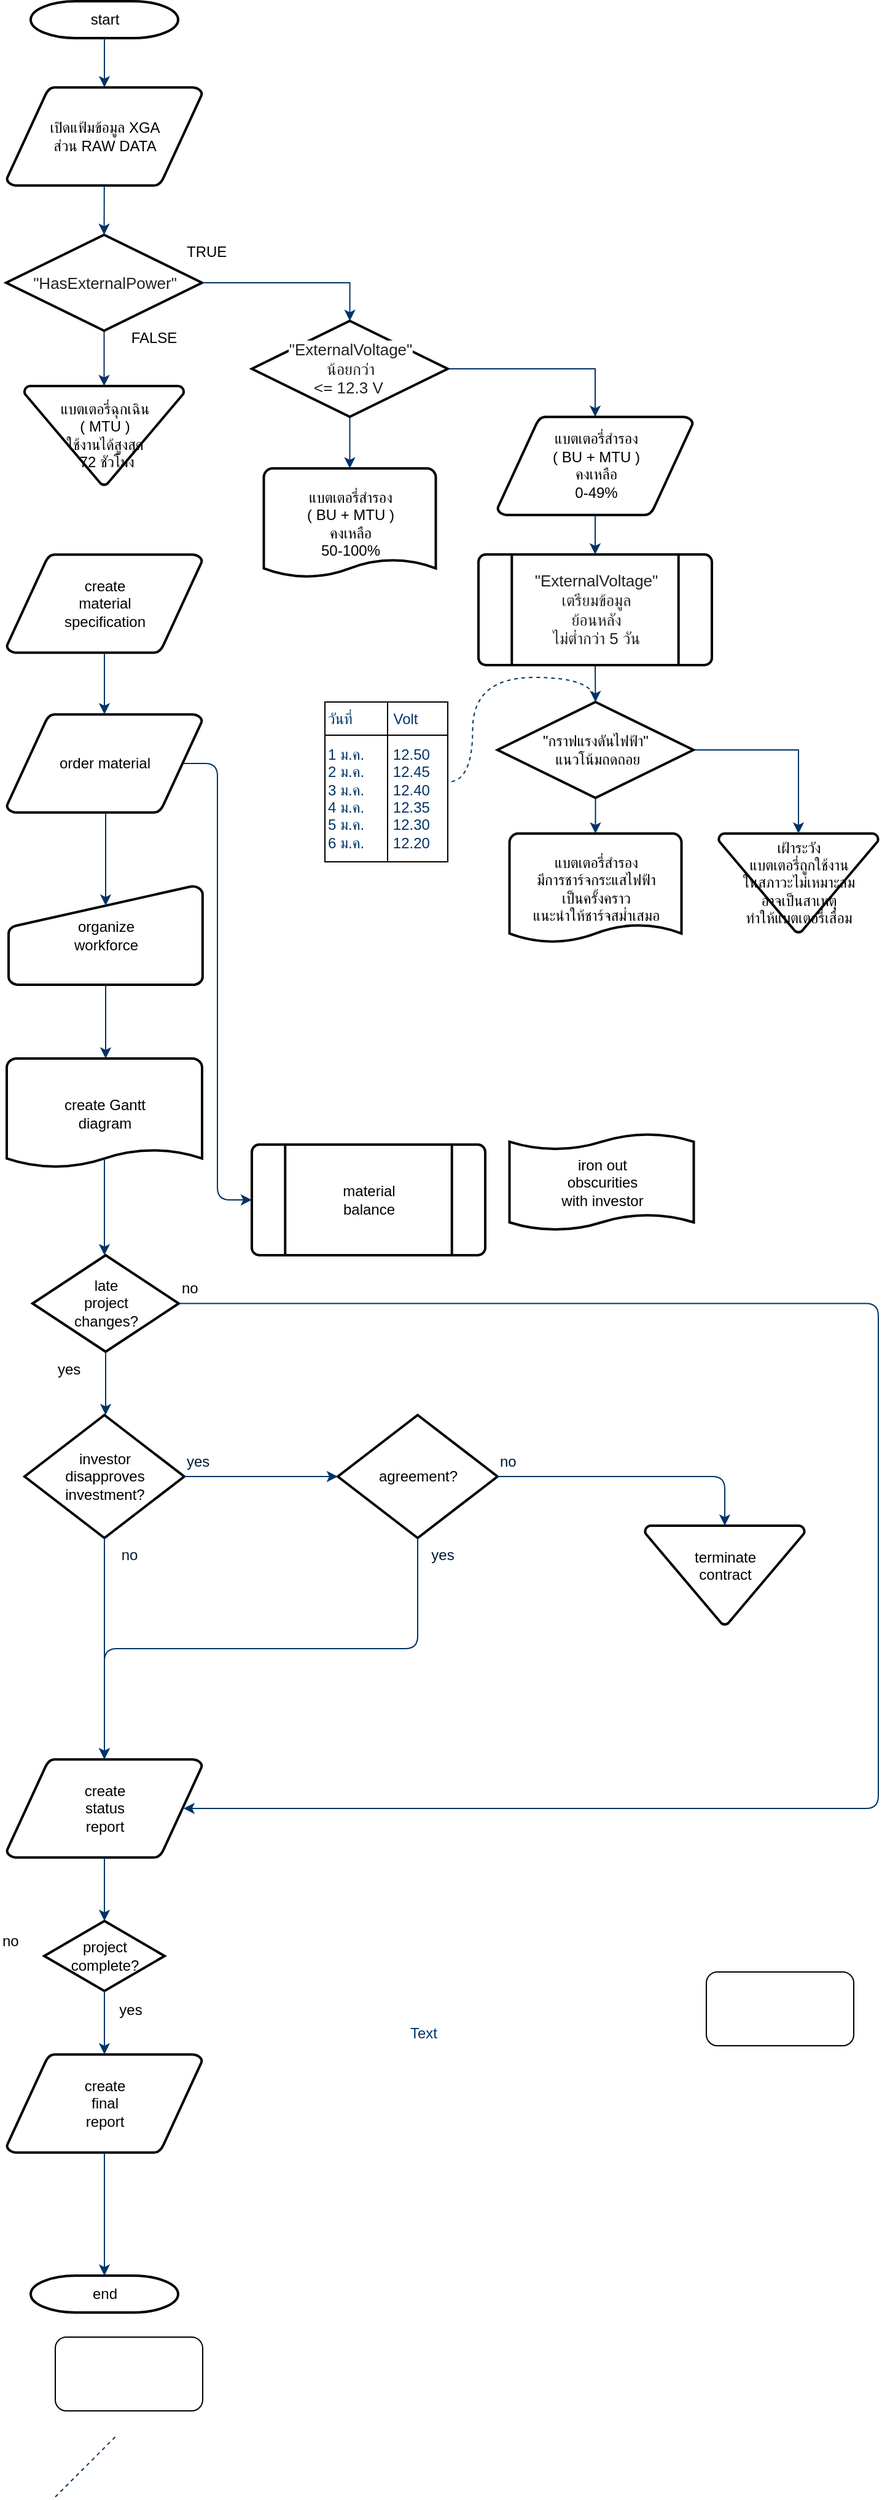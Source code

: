 <mxfile version="12.5.8" type="github">
  <diagram id="6a731a19-8d31-9384-78a2-239565b7b9f0" name="Page-1">
    <mxGraphModel dx="868" dy="482" grid="1" gridSize="10" guides="1" tooltips="1" connect="1" arrows="1" fold="1" page="1" pageScale="1" pageWidth="827" pageHeight="1169" background="#ffffff" math="0" shadow="0">
      <root>
        <mxCell id="0"/>
        <mxCell id="1" parent="0"/>
        <mxCell id="2" value="start" style="shape=mxgraph.flowchart.terminator;strokeWidth=2;gradientColor=none;gradientDirection=north;fontStyle=0;html=1;" parent="1" vertex="1">
          <mxGeometry x="260" y="60" width="120" height="30" as="geometry"/>
        </mxCell>
        <mxCell id="3" value="เปิดแฟ้มข้อมูล XGA &lt;br&gt;ส่วน RAW DATA" style="shape=mxgraph.flowchart.data;strokeWidth=2;gradientColor=none;gradientDirection=north;fontStyle=0;html=1;" parent="1" vertex="1">
          <mxGeometry x="240.5" y="130" width="159" height="80" as="geometry"/>
        </mxCell>
        <mxCell id="4" value="create&#xa;material&#xa;specification" style="shape=mxgraph.flowchart.data;strokeWidth=2;gradientColor=none;gradientDirection=north;fontStyle=0;html=1;" parent="1" vertex="1">
          <mxGeometry x="240.5" y="510" width="159" height="80" as="geometry"/>
        </mxCell>
        <mxCell id="6H0UAOoWNLqQX3c4M_eM-56" style="edgeStyle=orthogonalEdgeStyle;rounded=0;orthogonalLoop=1;jettySize=auto;html=1;exitX=0.5;exitY=1;exitDx=0;exitDy=0;exitPerimeter=0;entryX=0.5;entryY=0;entryDx=0;entryDy=0;entryPerimeter=0;strokeColor=#003366;" edge="1" parent="1" source="6" target="6H0UAOoWNLqQX3c4M_eM-55">
          <mxGeometry relative="1" as="geometry"/>
        </mxCell>
        <mxCell id="6" value="&lt;span style=&quot;color: rgb(34 , 34 , 34) ; font-family: &amp;#34;arial&amp;#34; , &amp;#34;helvetica&amp;#34; , sans-serif ; font-size: small ; white-space: normal ; background-color: rgb(255 , 255 , 255)&quot;&gt;&quot;HasExternalPower&quot;&lt;/span&gt;" style="shape=mxgraph.flowchart.decision;strokeWidth=2;gradientColor=none;gradientDirection=north;fontStyle=0;html=1;" parent="1" vertex="1">
          <mxGeometry x="240" y="250" width="159.5" height="78" as="geometry"/>
        </mxCell>
        <mxCell id="7" style="fontStyle=1;strokeColor=#003366;strokeWidth=1;html=1;" parent="1" source="2" target="3" edge="1">
          <mxGeometry relative="1" as="geometry"/>
        </mxCell>
        <mxCell id="9" style="entryX=0.5;entryY=0;entryPerimeter=0;fontStyle=1;strokeColor=#003366;strokeWidth=1;html=1;" parent="1" source="3" target="6" edge="1">
          <mxGeometry relative="1" as="geometry">
            <mxPoint x="320" y="330" as="sourcePoint"/>
          </mxGeometry>
        </mxCell>
        <mxCell id="6H0UAOoWNLqQX3c4M_eM-58" style="edgeStyle=orthogonalEdgeStyle;rounded=0;orthogonalLoop=1;jettySize=auto;html=1;entryX=0.5;entryY=0;entryDx=0;entryDy=0;entryPerimeter=0;strokeColor=#003366;exitX=1;exitY=0.5;exitDx=0;exitDy=0;exitPerimeter=0;" edge="1" parent="1" source="6" target="6H0UAOoWNLqQX3c4M_eM-57">
          <mxGeometry relative="1" as="geometry"/>
        </mxCell>
        <mxCell id="11" value="TRUE" style="text;fontStyle=0;html=1;strokeColor=none;gradientColor=none;fillColor=none;strokeWidth=2;" parent="1" vertex="1">
          <mxGeometry x="385" y="250" width="40" height="26" as="geometry"/>
        </mxCell>
        <mxCell id="13" value="order material" style="shape=mxgraph.flowchart.data;strokeWidth=2;gradientColor=none;gradientDirection=north;fontStyle=0;html=1;" parent="1" vertex="1">
          <mxGeometry x="240.5" y="640" width="159" height="80" as="geometry"/>
        </mxCell>
        <mxCell id="14" value="FALSE" style="text;fontStyle=0;html=1;strokeColor=none;gradientColor=none;fillColor=none;strokeWidth=2;align=center;" parent="1" vertex="1">
          <mxGeometry x="340" y="320" width="40" height="26" as="geometry"/>
        </mxCell>
        <mxCell id="15" value="แบตเตอรี่สำรอง&lt;br&gt;( BU + MTU )&lt;br&gt;คงเหลือ&lt;br&gt;50-100%" style="shape=mxgraph.flowchart.document;strokeWidth=2;gradientColor=none;gradientDirection=north;fontStyle=0;html=1;" parent="1" vertex="1">
          <mxGeometry x="449.75" y="440" width="140" height="90" as="geometry"/>
        </mxCell>
        <mxCell id="17" value="" style="edgeStyle=elbowEdgeStyle;elbow=horizontal;fontStyle=1;strokeColor=#003366;strokeWidth=1;html=1;" parent="1" source="4" target="13" edge="1">
          <mxGeometry width="100" height="100" as="geometry">
            <mxPoint y="100" as="sourcePoint"/>
            <mxPoint x="100" as="targetPoint"/>
          </mxGeometry>
        </mxCell>
        <mxCell id="18" value="material&#xa;balance" style="shape=mxgraph.flowchart.predefined_process;strokeWidth=2;gradientColor=none;gradientDirection=north;fontStyle=0;html=1;" parent="1" vertex="1">
          <mxGeometry x="440" y="990" width="190" height="90" as="geometry"/>
        </mxCell>
        <mxCell id="19" value="" style="edgeStyle=elbowEdgeStyle;elbow=horizontal;exitX=0.905;exitY=0.5;exitPerimeter=0;fontStyle=1;strokeColor=#003366;strokeWidth=1;html=1;" parent="1" source="13" target="18" edge="1">
          <mxGeometry width="100" height="100" as="geometry">
            <mxPoint y="100" as="sourcePoint"/>
            <mxPoint x="100" as="targetPoint"/>
          </mxGeometry>
        </mxCell>
        <mxCell id="20" value="organize &#xa;workforce" style="shape=mxgraph.flowchart.manual_input;strokeWidth=2;gradientColor=none;gradientDirection=north;fontStyle=0;html=1;" parent="1" vertex="1">
          <mxGeometry x="242" y="780" width="158" height="80" as="geometry"/>
        </mxCell>
        <mxCell id="21" value="" style="edgeStyle=elbowEdgeStyle;elbow=horizontal;entryX=0.5;entryY=0.195;entryPerimeter=0;fontStyle=1;strokeColor=#003366;strokeWidth=1;html=1;" parent="1" source="13" target="20" edge="1">
          <mxGeometry width="100" height="100" as="geometry">
            <mxPoint y="100" as="sourcePoint"/>
            <mxPoint x="100" as="targetPoint"/>
          </mxGeometry>
        </mxCell>
        <mxCell id="22" value="create Gantt&#xa;diagram" style="shape=mxgraph.flowchart.document;strokeWidth=2;gradientColor=none;gradientDirection=north;fontStyle=0;html=1;" parent="1" vertex="1">
          <mxGeometry x="240.5" y="920" width="159" height="90" as="geometry"/>
        </mxCell>
        <mxCell id="23" value="" style="edgeStyle=elbowEdgeStyle;elbow=horizontal;exitX=0.5;exitY=1;exitPerimeter=0;fontStyle=1;strokeColor=#003366;strokeWidth=1;html=1;" parent="1" source="20" target="22" edge="1">
          <mxGeometry width="100" height="100" as="geometry">
            <mxPoint y="100" as="sourcePoint"/>
            <mxPoint x="100" as="targetPoint"/>
          </mxGeometry>
        </mxCell>
        <mxCell id="24" value="late&#xa;project&#xa;changes?" style="shape=mxgraph.flowchart.decision;strokeWidth=2;gradientColor=none;gradientDirection=north;fontStyle=0;html=1;" parent="1" vertex="1">
          <mxGeometry x="261.5" y="1080" width="119" height="78.5" as="geometry"/>
        </mxCell>
        <mxCell id="25" value="" style="edgeStyle=elbowEdgeStyle;elbow=horizontal;exitX=0.5;exitY=0.9;exitPerimeter=0;fontStyle=1;strokeColor=#003366;strokeWidth=1;html=1;" parent="1" source="22" target="24" edge="1">
          <mxGeometry width="100" height="100" as="geometry">
            <mxPoint y="100" as="sourcePoint"/>
            <mxPoint x="100" as="targetPoint"/>
          </mxGeometry>
        </mxCell>
        <mxCell id="27" value="yes" style="text;fontStyle=0;html=1;strokeColor=none;gradientColor=none;fillColor=none;strokeWidth=2;" parent="1" vertex="1">
          <mxGeometry x="280" y="1158.5" width="40" height="26" as="geometry"/>
        </mxCell>
        <mxCell id="28" value="investor&#xa;disapproves&#xa; investment?" style="shape=mxgraph.flowchart.decision;strokeWidth=2;gradientColor=none;gradientDirection=north;fontStyle=0;html=1;" parent="1" vertex="1">
          <mxGeometry x="255" y="1210" width="130" height="100" as="geometry"/>
        </mxCell>
        <mxCell id="29" value="agreement?" style="shape=mxgraph.flowchart.decision;strokeWidth=2;gradientColor=none;gradientDirection=north;fontStyle=0;html=1;" parent="1" vertex="1">
          <mxGeometry x="510" y="1210" width="130" height="100" as="geometry"/>
        </mxCell>
        <mxCell id="30" value="" style="edgeStyle=elbowEdgeStyle;elbow=horizontal;exitX=0.5;exitY=1;exitPerimeter=0;fontStyle=1;strokeColor=#003366;strokeWidth=1;html=1;" parent="1" source="24" target="28" edge="1">
          <mxGeometry width="100" height="100" as="geometry">
            <mxPoint y="100" as="sourcePoint"/>
            <mxPoint x="100" as="targetPoint"/>
          </mxGeometry>
        </mxCell>
        <mxCell id="31" value="" style="edgeStyle=elbowEdgeStyle;elbow=horizontal;exitX=1;exitY=0.5;exitPerimeter=0;entryX=0;entryY=0.5;entryPerimeter=0;fontStyle=1;strokeColor=#003366;strokeWidth=1;html=1;" parent="1" source="28" target="29" edge="1">
          <mxGeometry width="100" height="100" as="geometry">
            <mxPoint y="100" as="sourcePoint"/>
            <mxPoint x="100" as="targetPoint"/>
          </mxGeometry>
        </mxCell>
        <mxCell id="32" value="terminate&#xa;contract&#xa;" style="shape=mxgraph.flowchart.merge_or_storage;strokeWidth=2;gradientColor=none;gradientDirection=north;fontStyle=0;html=1;" parent="1" vertex="1">
          <mxGeometry x="760" y="1300" width="130" height="80.5" as="geometry"/>
        </mxCell>
        <mxCell id="33" value="" style="edgeStyle=elbowEdgeStyle;elbow=vertical;exitX=1;exitY=0.5;exitPerimeter=0;entryX=0.5;entryY=0;entryPerimeter=0;fontStyle=1;strokeColor=#003366;strokeWidth=1;html=1;" parent="1" source="29" target="32" edge="1">
          <mxGeometry width="100" height="100" as="geometry">
            <mxPoint y="100" as="sourcePoint"/>
            <mxPoint x="100" as="targetPoint"/>
            <Array as="points">
              <mxPoint x="740" y="1260"/>
            </Array>
          </mxGeometry>
        </mxCell>
        <mxCell id="34" value="create&#xa;status&#xa;report" style="shape=mxgraph.flowchart.data;strokeWidth=2;gradientColor=none;gradientDirection=north;fontStyle=0;html=1;" parent="1" vertex="1">
          <mxGeometry x="240.5" y="1490" width="159" height="80" as="geometry"/>
        </mxCell>
        <mxCell id="35" value="" style="edgeStyle=elbowEdgeStyle;elbow=vertical;exitX=0.5;exitY=1;exitPerimeter=0;fontColor=#001933;fontStyle=1;strokeColor=#003366;strokeWidth=1;html=1;" parent="1" source="28" target="34" edge="1">
          <mxGeometry width="100" height="100" as="geometry">
            <mxPoint y="100" as="sourcePoint"/>
            <mxPoint x="100" as="targetPoint"/>
          </mxGeometry>
        </mxCell>
        <mxCell id="36" value="" style="edgeStyle=elbowEdgeStyle;elbow=vertical;exitX=0.5;exitY=1;exitPerimeter=0;entryX=0.5;entryY=0;entryPerimeter=0;fontStyle=1;strokeColor=#003366;strokeWidth=1;html=1;" parent="1" source="29" target="34" edge="1">
          <mxGeometry width="100" height="100" as="geometry">
            <mxPoint y="100" as="sourcePoint"/>
            <mxPoint x="100" as="targetPoint"/>
          </mxGeometry>
        </mxCell>
        <mxCell id="37" value="project&#xa;complete?" style="shape=mxgraph.flowchart.decision;strokeWidth=2;gradientColor=none;gradientDirection=north;fontStyle=0;html=1;" parent="1" vertex="1">
          <mxGeometry x="271" y="1621.5" width="98" height="57" as="geometry"/>
        </mxCell>
        <mxCell id="38" value="create&#xa;final&#xa;report" style="shape=mxgraph.flowchart.data;strokeWidth=2;gradientColor=none;gradientDirection=north;fontStyle=0;html=1;" parent="1" vertex="1">
          <mxGeometry x="240.5" y="1730" width="159" height="80" as="geometry"/>
        </mxCell>
        <mxCell id="6H0UAOoWNLqQX3c4M_eM-69" style="edgeStyle=orthogonalEdgeStyle;rounded=0;orthogonalLoop=1;jettySize=auto;html=1;exitX=0.5;exitY=1;exitDx=0;exitDy=0;exitPerimeter=0;entryX=0.5;entryY=0;entryDx=0;entryDy=0;entryPerimeter=0;strokeColor=#003366;fontColor=#003366;" edge="1" parent="1" source="39" target="6H0UAOoWNLqQX3c4M_eM-67">
          <mxGeometry relative="1" as="geometry"/>
        </mxCell>
        <mxCell id="39" value="&lt;span style=&quot;color: rgb(34 , 34 , 34) ; font-family: &amp;#34;arial&amp;#34; , &amp;#34;helvetica&amp;#34; , sans-serif ; font-size: small ; white-space: normal ; background-color: rgb(255 , 255 , 255)&quot;&gt;&quot;&lt;/span&gt;&lt;span style=&quot;color: rgb(34 , 34 , 34) ; font-family: &amp;#34;arial&amp;#34; , &amp;#34;helvetica&amp;#34; , sans-serif ; font-size: small ; white-space: normal ; background-color: rgb(255 , 255 , 255)&quot;&gt;ExternalVoltage&lt;/span&gt;&lt;span style=&quot;color: rgb(34 , 34 , 34) ; font-family: &amp;#34;arial&amp;#34; , &amp;#34;helvetica&amp;#34; , sans-serif ; font-size: small ; white-space: normal ; background-color: rgb(255 , 255 , 255)&quot;&gt;&quot;&lt;br&gt;เตรียมข้อมูล&lt;br&gt;ย้อนหลัง &lt;br&gt;ไม่ต่ำกว่า 5 วัน&lt;/span&gt;" style="shape=mxgraph.flowchart.predefined_process;strokeWidth=2;gradientColor=none;gradientDirection=north;fontStyle=0;html=1;" parent="1" vertex="1">
          <mxGeometry x="624.5" y="510" width="190" height="90" as="geometry"/>
        </mxCell>
        <mxCell id="40" value="end" style="shape=mxgraph.flowchart.terminator;strokeWidth=2;gradientColor=none;gradientDirection=north;fontStyle=0;html=1;" parent="1" vertex="1">
          <mxGeometry x="260" y="1910" width="120" height="30" as="geometry"/>
        </mxCell>
        <mxCell id="41" value="" style="edgeStyle=elbowEdgeStyle;elbow=vertical;exitX=0.5;exitY=1;exitPerimeter=0;entryX=0.5;entryY=0;entryPerimeter=0;fontStyle=1;strokeColor=#003366;strokeWidth=1;html=1;" parent="1" source="34" target="37" edge="1">
          <mxGeometry width="100" height="100" as="geometry">
            <mxPoint y="100" as="sourcePoint"/>
            <mxPoint x="100" as="targetPoint"/>
          </mxGeometry>
        </mxCell>
        <mxCell id="42" value="" style="edgeStyle=elbowEdgeStyle;elbow=vertical;exitX=0.5;exitY=1;exitPerimeter=0;entryX=0.5;entryY=0;entryPerimeter=0;fontStyle=1;strokeColor=#003366;strokeWidth=1;html=1;" parent="1" source="37" target="38" edge="1">
          <mxGeometry width="100" height="100" as="geometry">
            <mxPoint y="100" as="sourcePoint"/>
            <mxPoint x="100" as="targetPoint"/>
          </mxGeometry>
        </mxCell>
        <mxCell id="43" value="" style="edgeStyle=elbowEdgeStyle;elbow=vertical;exitX=0.5;exitY=1;exitPerimeter=0;entryX=0.5;entryY=0;entryPerimeter=0;fontStyle=1;strokeColor=#003366;strokeWidth=1;html=1;" parent="1" source="38" target="40" edge="1">
          <mxGeometry width="100" height="100" as="geometry">
            <mxPoint y="100" as="sourcePoint"/>
            <mxPoint x="100" as="targetPoint"/>
          </mxGeometry>
        </mxCell>
        <mxCell id="45" value="" style="edgeStyle=elbowEdgeStyle;elbow=horizontal;exitX=1;exitY=0.5;exitPerimeter=0;entryX=0.905;entryY=0.5;entryPerimeter=0;fontStyle=1;strokeColor=#003366;strokeWidth=1;html=1;" parent="1" source="24" target="34" edge="1">
          <mxGeometry width="100" height="100" as="geometry">
            <mxPoint y="100" as="sourcePoint"/>
            <mxPoint x="100" as="targetPoint"/>
            <Array as="points">
              <mxPoint x="950" y="1320"/>
            </Array>
          </mxGeometry>
        </mxCell>
        <mxCell id="46" value="no" style="text;fontStyle=0;html=1;strokeColor=none;gradientColor=none;fillColor=none;strokeWidth=2;" parent="1" vertex="1">
          <mxGeometry x="380.5" y="1093.25" width="40" height="26" as="geometry"/>
        </mxCell>
        <mxCell id="47" value="yes" style="text;fontColor=#001933;fontStyle=0;html=1;strokeColor=none;gradientColor=none;fillColor=none;strokeWidth=2;" parent="1" vertex="1">
          <mxGeometry x="385" y="1234" width="40" height="26" as="geometry"/>
        </mxCell>
        <mxCell id="48" value="no" style="text;fontColor=#001933;fontStyle=0;html=1;strokeColor=none;gradientColor=none;fillColor=none;strokeWidth=2;align=center;" parent="1" vertex="1">
          <mxGeometry x="320" y="1310" width="40" height="26" as="geometry"/>
        </mxCell>
        <mxCell id="49" value="yes" style="text;fontColor=#001933;fontStyle=0;html=1;strokeColor=none;gradientColor=none;fillColor=none;strokeWidth=2;align=center;" parent="1" vertex="1">
          <mxGeometry x="575" y="1310" width="40" height="26" as="geometry"/>
        </mxCell>
        <mxCell id="50" value="no" style="text;fontColor=#001933;fontStyle=0;html=1;strokeColor=none;gradientColor=none;fillColor=none;strokeWidth=2;" parent="1" vertex="1">
          <mxGeometry x="640" y="1234" width="40" height="26" as="geometry"/>
        </mxCell>
        <mxCell id="51" value="iron out&#xa;obscurities &#xa;with investor" style="shape=mxgraph.flowchart.paper_tape;strokeWidth=2;gradientColor=none;gradientDirection=north;fontStyle=0;html=1;" parent="1" vertex="1">
          <mxGeometry x="649.75" y="980" width="150" height="81" as="geometry"/>
        </mxCell>
        <mxCell id="53" value="yes" style="text;fontStyle=0;html=1;strokeColor=none;gradientColor=none;fillColor=none;strokeWidth=2;align=center;" parent="1" vertex="1">
          <mxGeometry x="321" y="1680" width="40" height="26" as="geometry"/>
        </mxCell>
        <mxCell id="55" value="no" style="text;fontStyle=0;html=1;strokeColor=none;gradientColor=none;fillColor=none;strokeWidth=2;" parent="1" vertex="1">
          <mxGeometry x="235" y="1624" width="40" height="26" as="geometry"/>
        </mxCell>
        <mxCell id="6H0UAOoWNLqQX3c4M_eM-55" value="แบตเตอรี่ฉุกเฉิน &lt;br&gt;( MTU )&lt;br&gt;ใช้งานได้สูงสุด&lt;br&gt;&amp;nbsp;72 ชัวโมง" style="shape=mxgraph.flowchart.merge_or_storage;strokeWidth=2;gradientColor=none;gradientDirection=north;fontStyle=0;html=1;" vertex="1" parent="1">
          <mxGeometry x="254.75" y="373" width="130" height="80.5" as="geometry"/>
        </mxCell>
        <mxCell id="6H0UAOoWNLqQX3c4M_eM-64" style="edgeStyle=orthogonalEdgeStyle;rounded=0;orthogonalLoop=1;jettySize=auto;html=1;exitX=1;exitY=0.5;exitDx=0;exitDy=0;exitPerimeter=0;entryX=0.5;entryY=0;entryDx=0;entryDy=0;entryPerimeter=0;strokeColor=#003366;" edge="1" parent="1" source="6H0UAOoWNLqQX3c4M_eM-57" target="6H0UAOoWNLqQX3c4M_eM-61">
          <mxGeometry relative="1" as="geometry"/>
        </mxCell>
        <mxCell id="6H0UAOoWNLqQX3c4M_eM-72" style="edgeStyle=orthogonalEdgeStyle;rounded=0;orthogonalLoop=1;jettySize=auto;html=1;exitX=0.5;exitY=1;exitDx=0;exitDy=0;exitPerimeter=0;entryX=0.5;entryY=0;entryDx=0;entryDy=0;entryPerimeter=0;strokeColor=#003366;fontColor=#003366;" edge="1" parent="1" source="6H0UAOoWNLqQX3c4M_eM-57" target="15">
          <mxGeometry relative="1" as="geometry"/>
        </mxCell>
        <mxCell id="6H0UAOoWNLqQX3c4M_eM-57" value="&lt;span style=&quot;color: rgb(34 , 34 , 34) ; font-family: &amp;#34;arial&amp;#34; , &amp;#34;helvetica&amp;#34; , sans-serif ; font-size: small ; white-space: normal ; background-color: rgb(255 , 255 , 255)&quot;&gt;&quot;&lt;/span&gt;&lt;span style=&quot;color: rgb(34 , 34 , 34) ; font-family: &amp;#34;arial&amp;#34; , &amp;#34;helvetica&amp;#34; , sans-serif ; font-size: small ; white-space: normal ; background-color: rgb(255 , 255 , 255)&quot;&gt;ExternalVoltage&lt;/span&gt;&lt;span style=&quot;color: rgb(34 , 34 , 34) ; font-family: &amp;#34;arial&amp;#34; , &amp;#34;helvetica&amp;#34; , sans-serif ; font-size: small ; white-space: normal ; background-color: rgb(255 , 255 , 255)&quot;&gt;&quot;&lt;br&gt;น้อยกว่า&lt;br&gt;&amp;lt;= 12.3 V&amp;nbsp;&lt;br&gt;&lt;/span&gt;" style="shape=mxgraph.flowchart.decision;strokeWidth=2;gradientColor=none;gradientDirection=north;fontStyle=0;html=1;" vertex="1" parent="1">
          <mxGeometry x="440" y="320" width="159.5" height="78" as="geometry"/>
        </mxCell>
        <mxCell id="6H0UAOoWNLqQX3c4M_eM-59" value="เฝ้าระวัง&lt;br&gt;แบตเตอรี่ถูกใช้งาน&lt;br&gt;ในสภาวะไม่เหมาะสม&lt;br&gt;อาจเป็นสาเหตุ&lt;br&gt;ทำให้แบตเตอรี่เสื่อม" style="shape=mxgraph.flowchart.merge_or_storage;strokeWidth=2;gradientColor=none;gradientDirection=north;fontStyle=0;html=1;" vertex="1" parent="1">
          <mxGeometry x="820" y="737" width="130" height="80.5" as="geometry"/>
        </mxCell>
        <mxCell id="6H0UAOoWNLqQX3c4M_eM-68" style="edgeStyle=orthogonalEdgeStyle;rounded=0;orthogonalLoop=1;jettySize=auto;html=1;exitX=0.5;exitY=1;exitDx=0;exitDy=0;exitPerimeter=0;entryX=0.5;entryY=0;entryDx=0;entryDy=0;entryPerimeter=0;strokeColor=#003366;fontColor=#003366;" edge="1" parent="1" source="6H0UAOoWNLqQX3c4M_eM-61" target="39">
          <mxGeometry relative="1" as="geometry"/>
        </mxCell>
        <mxCell id="6H0UAOoWNLqQX3c4M_eM-61" value="แบตเตอรี่สำรอง&lt;br&gt;( BU + MTU )&lt;br&gt;คงเหลือ&lt;br&gt;0-49%&lt;span style=&quot;color: rgb(34 , 34 , 34) ; font-family: &amp;#34;arial&amp;#34; , &amp;#34;helvetica&amp;#34; , sans-serif ; font-size: small ; white-space: normal ; background-color: rgb(255 , 255 , 255)&quot;&gt;&lt;br&gt;&lt;/span&gt;" style="shape=mxgraph.flowchart.data;strokeWidth=2;gradientColor=none;gradientDirection=north;fontStyle=0;html=1;" vertex="1" parent="1">
          <mxGeometry x="640" y="398" width="159" height="80" as="geometry"/>
        </mxCell>
        <mxCell id="6H0UAOoWNLqQX3c4M_eM-65" value="" style="rounded=1;whiteSpace=wrap;html=1;" vertex="1" parent="1">
          <mxGeometry x="280" y="1960" width="120" height="60" as="geometry"/>
        </mxCell>
        <mxCell id="6H0UAOoWNLqQX3c4M_eM-66" value="" style="rounded=1;whiteSpace=wrap;html=1;" vertex="1" parent="1">
          <mxGeometry x="810" y="1663" width="120" height="60" as="geometry"/>
        </mxCell>
        <mxCell id="6H0UAOoWNLqQX3c4M_eM-71" style="edgeStyle=orthogonalEdgeStyle;rounded=0;orthogonalLoop=1;jettySize=auto;html=1;exitX=1;exitY=0.5;exitDx=0;exitDy=0;exitPerimeter=0;entryX=0.5;entryY=0;entryDx=0;entryDy=0;entryPerimeter=0;strokeColor=#003366;fontColor=#003366;" edge="1" parent="1" source="6H0UAOoWNLqQX3c4M_eM-67" target="6H0UAOoWNLqQX3c4M_eM-59">
          <mxGeometry relative="1" as="geometry"/>
        </mxCell>
        <mxCell id="6H0UAOoWNLqQX3c4M_eM-74" style="edgeStyle=orthogonalEdgeStyle;rounded=0;orthogonalLoop=1;jettySize=auto;html=1;exitX=0.5;exitY=1;exitDx=0;exitDy=0;exitPerimeter=0;entryX=0.5;entryY=0;entryDx=0;entryDy=0;entryPerimeter=0;strokeColor=#003366;fontColor=#003366;" edge="1" parent="1" source="6H0UAOoWNLqQX3c4M_eM-67" target="6H0UAOoWNLqQX3c4M_eM-73">
          <mxGeometry relative="1" as="geometry"/>
        </mxCell>
        <mxCell id="6H0UAOoWNLqQX3c4M_eM-78" style="edgeStyle=orthogonalEdgeStyle;curved=1;rounded=0;orthogonalLoop=1;jettySize=auto;html=1;exitX=0.5;exitY=0;exitDx=0;exitDy=0;exitPerimeter=0;strokeColor=#003366;fontColor=#003366;endArrow=none;endFill=0;dashed=1;" edge="1" parent="1" source="6H0UAOoWNLqQX3c4M_eM-67" target="6H0UAOoWNLqQX3c4M_eM-76">
          <mxGeometry relative="1" as="geometry"/>
        </mxCell>
        <mxCell id="6H0UAOoWNLqQX3c4M_eM-67" value="&quot;กราฟแรงดันไฟฟ้า&quot;&lt;br&gt;&amp;nbsp;แนวโน้มถดถอย" style="shape=mxgraph.flowchart.decision;strokeWidth=2;gradientColor=none;gradientDirection=north;fontStyle=0;whiteSpace=wrap;html=1;" vertex="1" parent="1">
          <mxGeometry x="640" y="630" width="159.5" height="78" as="geometry"/>
        </mxCell>
        <mxCell id="6H0UAOoWNLqQX3c4M_eM-73" value="แบตเตอรี่สำรอง&lt;br&gt;มีการชาร์จกระแสไฟฟ้า&lt;br&gt;เป็นครั้งคราว&lt;br&gt;แนะนำให้ชาร์จสม่ำเสมอ" style="shape=mxgraph.flowchart.document;strokeWidth=2;gradientColor=none;gradientDirection=north;fontStyle=0;html=1;" vertex="1" parent="1">
          <mxGeometry x="649.75" y="737" width="140" height="90" as="geometry"/>
        </mxCell>
        <mxCell id="6H0UAOoWNLqQX3c4M_eM-75" value="Text" style="text;html=1;strokeColor=none;fillColor=none;align=center;verticalAlign=middle;whiteSpace=wrap;rounded=0;fontColor=#003366;" vertex="1" parent="1">
          <mxGeometry x="559.5" y="1703" width="40" height="20" as="geometry"/>
        </mxCell>
        <mxCell id="6H0UAOoWNLqQX3c4M_eM-76" value="วันที่&amp;nbsp; &amp;nbsp; &amp;nbsp; &amp;nbsp; &amp;nbsp; Volt&lt;br&gt;&lt;br&gt;1 ม.ค.&amp;nbsp; &amp;nbsp; &amp;nbsp; &amp;nbsp;12.50&lt;br&gt;2 ม.ค.&amp;nbsp; &amp;nbsp; &amp;nbsp; &amp;nbsp;12.45&lt;br&gt;3 ม.ค.&amp;nbsp; &amp;nbsp; &amp;nbsp; &amp;nbsp;12.40&lt;br&gt;4 ม.ค.&amp;nbsp; &amp;nbsp; &amp;nbsp; &amp;nbsp;12.35&lt;br&gt;5 ม.ค.&amp;nbsp; &amp;nbsp; &amp;nbsp; &amp;nbsp;12.30&lt;br&gt;6 ม.ค.&amp;nbsp; &amp;nbsp; &amp;nbsp; &amp;nbsp;12.20" style="shape=internalStorage;whiteSpace=wrap;html=1;backgroundOutline=1;fontColor=#003366;dx=51;dy=27;align=left;verticalAlign=top;" vertex="1" parent="1">
          <mxGeometry x="499.5" y="630" width="100" height="130" as="geometry"/>
        </mxCell>
        <mxCell id="6H0UAOoWNLqQX3c4M_eM-77" value="" style="endArrow=none;dashed=1;html=1;strokeColor=#003366;fontColor=#003366;" edge="1" parent="1">
          <mxGeometry width="50" height="50" relative="1" as="geometry">
            <mxPoint x="280" y="2090" as="sourcePoint"/>
            <mxPoint x="330" y="2040" as="targetPoint"/>
          </mxGeometry>
        </mxCell>
      </root>
    </mxGraphModel>
  </diagram>
</mxfile>
